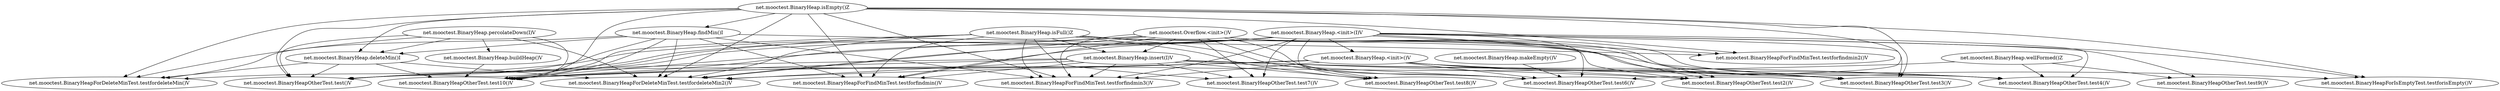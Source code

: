 digraph cmd_method {
	"net.mooctest.BinaryHeap.<init>()V" -> "net.mooctest.BinaryHeapOtherTest.test3()V";
	"net.mooctest.BinaryHeap.<init>()V" -> "net.mooctest.BinaryHeapForIsEmptyTest.testforisEmpty()V";
	"net.mooctest.BinaryHeap.<init>()V" -> "net.mooctest.BinaryHeapOtherTest.test6()V";
	"net.mooctest.BinaryHeap.<init>()V" -> "net.mooctest.BinaryHeapForDeleteMinTest.testfordeleteMin2()V";
	"net.mooctest.BinaryHeap.<init>()V" -> "net.mooctest.BinaryHeapOtherTest.test10()V";
	"net.mooctest.BinaryHeap.<init>()V" -> "net.mooctest.BinaryHeapOtherTest.test4()V";
	"net.mooctest.BinaryHeap.<init>()V" -> "net.mooctest.BinaryHeapOtherTest.test()V";
	"net.mooctest.BinaryHeap.<init>()V" -> "net.mooctest.BinaryHeapOtherTest.test2()V";
	"net.mooctest.BinaryHeap.<init>()V" -> "net.mooctest.BinaryHeapForFindMinTest.testforfindmin3()V";
	"net.mooctest.BinaryHeap.isFull()Z" -> "net.mooctest.BinaryHeap.insert(I)V";
	"net.mooctest.BinaryHeap.isFull()Z" -> "net.mooctest.BinaryHeapOtherTest.test7()V";
	"net.mooctest.BinaryHeap.isFull()Z" -> "net.mooctest.BinaryHeapOtherTest.test2()V";
	"net.mooctest.BinaryHeap.isFull()Z" -> "net.mooctest.BinaryHeapOtherTest.test3()V";
	"net.mooctest.BinaryHeap.isFull()Z" -> "net.mooctest.BinaryHeapOtherTest.test6()V";
	"net.mooctest.BinaryHeap.isFull()Z" -> "net.mooctest.BinaryHeapForDeleteMinTest.testfordeleteMin2()V";
	"net.mooctest.BinaryHeap.isFull()Z" -> "net.mooctest.BinaryHeapOtherTest.test10()V";
	"net.mooctest.BinaryHeap.isFull()Z" -> "net.mooctest.BinaryHeapOtherTest.test4()V";
	"net.mooctest.BinaryHeap.isFull()Z" -> "net.mooctest.BinaryHeapOtherTest.test()V";
	"net.mooctest.BinaryHeap.isFull()Z" -> "net.mooctest.BinaryHeapForFindMinTest.testforfindmin3()V";
	"net.mooctest.BinaryHeap.isFull()Z" -> "net.mooctest.BinaryHeapForFindMinTest.testforfindmin()V";
	"net.mooctest.BinaryHeap.isFull()Z" -> "net.mooctest.BinaryHeapOtherTest.test8()V";
	"net.mooctest.BinaryHeap.insert(I)V" -> "net.mooctest.BinaryHeapOtherTest.test3()V";
	"net.mooctest.BinaryHeap.insert(I)V" -> "net.mooctest.BinaryHeapOtherTest.test6()V";
	"net.mooctest.BinaryHeap.insert(I)V" -> "net.mooctest.BinaryHeapForDeleteMinTest.testfordeleteMin2()V";
	"net.mooctest.BinaryHeap.insert(I)V" -> "net.mooctest.BinaryHeapOtherTest.test10()V";
	"net.mooctest.BinaryHeap.insert(I)V" -> "net.mooctest.BinaryHeapOtherTest.test4()V";
	"net.mooctest.BinaryHeap.insert(I)V" -> "net.mooctest.BinaryHeapOtherTest.test7()V";
	"net.mooctest.BinaryHeap.insert(I)V" -> "net.mooctest.BinaryHeapOtherTest.test()V";
	"net.mooctest.BinaryHeap.insert(I)V" -> "net.mooctest.BinaryHeapOtherTest.test2()V";
	"net.mooctest.BinaryHeap.insert(I)V" -> "net.mooctest.BinaryHeapForFindMinTest.testforfindmin3()V";
	"net.mooctest.BinaryHeap.insert(I)V" -> "net.mooctest.BinaryHeapForFindMinTest.testforfindmin()V";
	"net.mooctest.BinaryHeap.insert(I)V" -> "net.mooctest.BinaryHeapOtherTest.test8()V";
	"net.mooctest.BinaryHeap.percolateDown(I)V" -> "net.mooctest.BinaryHeap.buildHeap()V";
	"net.mooctest.BinaryHeap.percolateDown(I)V" -> "net.mooctest.BinaryHeap.deleteMin()I";
	"net.mooctest.BinaryHeap.percolateDown(I)V" -> "net.mooctest.BinaryHeapForDeleteMinTest.testfordeleteMin2()V";
	"net.mooctest.BinaryHeap.percolateDown(I)V" -> "net.mooctest.BinaryHeapOtherTest.test10()V";
	"net.mooctest.BinaryHeap.percolateDown(I)V" -> "net.mooctest.BinaryHeapOtherTest.test()V";
	"net.mooctest.BinaryHeap.percolateDown(I)V" -> "net.mooctest.BinaryHeapForDeleteMinTest.testfordeleteMin()V";
	"net.mooctest.BinaryHeap.buildHeap()V" -> "net.mooctest.BinaryHeapOtherTest.test10()V";
	"net.mooctest.BinaryHeap.deleteMin()I" -> "net.mooctest.BinaryHeapForDeleteMinTest.testfordeleteMin2()V";
	"net.mooctest.BinaryHeap.deleteMin()I" -> "net.mooctest.BinaryHeapOtherTest.test10()V";
	"net.mooctest.BinaryHeap.deleteMin()I" -> "net.mooctest.BinaryHeapOtherTest.test()V";
	"net.mooctest.BinaryHeap.deleteMin()I" -> "net.mooctest.BinaryHeapForDeleteMinTest.testfordeleteMin()V";
	"net.mooctest.BinaryHeap.wellFormed()Z" -> "net.mooctest.BinaryHeapOtherTest.test9()V";
	"net.mooctest.BinaryHeap.wellFormed()Z" -> "net.mooctest.BinaryHeapOtherTest.test10()V";
	"net.mooctest.BinaryHeap.wellFormed()Z" -> "net.mooctest.BinaryHeapOtherTest.test4()V";
	"net.mooctest.BinaryHeap.findMin()I" -> "net.mooctest.BinaryHeapForFindMinTest.testforfindmin2()V";
	"net.mooctest.BinaryHeap.findMin()I" -> "net.mooctest.BinaryHeapOtherTest.test()V";
	"net.mooctest.BinaryHeap.findMin()I" -> "net.mooctest.BinaryHeapForFindMinTest.testforfindmin3()V";
	"net.mooctest.BinaryHeap.findMin()I" -> "net.mooctest.BinaryHeapForFindMinTest.testforfindmin()V";
	"net.mooctest.BinaryHeap.findMin()I" -> "net.mooctest.BinaryHeap.deleteMin()I";
	"net.mooctest.BinaryHeap.findMin()I" -> "net.mooctest.BinaryHeapForDeleteMinTest.testfordeleteMin2()V";
	"net.mooctest.BinaryHeap.findMin()I" -> "net.mooctest.BinaryHeapOtherTest.test10()V";
	"net.mooctest.BinaryHeap.findMin()I" -> "net.mooctest.BinaryHeapForDeleteMinTest.testfordeleteMin()V";
	"net.mooctest.BinaryHeap.<init>(I)V" -> "net.mooctest.BinaryHeap.<init>()V";
	"net.mooctest.BinaryHeap.<init>(I)V" -> "net.mooctest.BinaryHeapForFindMinTest.testforfindmin2()V";
	"net.mooctest.BinaryHeap.<init>(I)V" -> "net.mooctest.BinaryHeapOtherTest.test9()V";
	"net.mooctest.BinaryHeap.<init>(I)V" -> "net.mooctest.BinaryHeapOtherTest.test7()V";
	"net.mooctest.BinaryHeap.<init>(I)V" -> "net.mooctest.BinaryHeapForDeleteMinTest.testfordeleteMin()V";
	"net.mooctest.BinaryHeap.<init>(I)V" -> "net.mooctest.BinaryHeapForFindMinTest.testforfindmin()V";
	"net.mooctest.BinaryHeap.<init>(I)V" -> "net.mooctest.BinaryHeapOtherTest.test8()V";
	"net.mooctest.BinaryHeap.<init>(I)V" -> "net.mooctest.BinaryHeapOtherTest.test3()V";
	"net.mooctest.BinaryHeap.<init>(I)V" -> "net.mooctest.BinaryHeapForIsEmptyTest.testforisEmpty()V";
	"net.mooctest.BinaryHeap.<init>(I)V" -> "net.mooctest.BinaryHeapOtherTest.test6()V";
	"net.mooctest.BinaryHeap.<init>(I)V" -> "net.mooctest.BinaryHeapForDeleteMinTest.testfordeleteMin2()V";
	"net.mooctest.BinaryHeap.<init>(I)V" -> "net.mooctest.BinaryHeapOtherTest.test10()V";
	"net.mooctest.BinaryHeap.<init>(I)V" -> "net.mooctest.BinaryHeapOtherTest.test4()V";
	"net.mooctest.BinaryHeap.<init>(I)V" -> "net.mooctest.BinaryHeapOtherTest.test()V";
	"net.mooctest.BinaryHeap.<init>(I)V" -> "net.mooctest.BinaryHeapOtherTest.test2()V";
	"net.mooctest.BinaryHeap.<init>(I)V" -> "net.mooctest.BinaryHeapForFindMinTest.testforfindmin3()V";
	"net.mooctest.BinaryHeap.makeEmpty()V" -> "net.mooctest.BinaryHeapOtherTest.test6()V";
	"net.mooctest.Overflow.<init>()V" -> "net.mooctest.BinaryHeap.insert(I)V";
	"net.mooctest.Overflow.<init>()V" -> "net.mooctest.BinaryHeapOtherTest.test3()V";
	"net.mooctest.Overflow.<init>()V" -> "net.mooctest.BinaryHeapOtherTest.test6()V";
	"net.mooctest.Overflow.<init>()V" -> "net.mooctest.BinaryHeapForDeleteMinTest.testfordeleteMin2()V";
	"net.mooctest.Overflow.<init>()V" -> "net.mooctest.BinaryHeapOtherTest.test10()V";
	"net.mooctest.Overflow.<init>()V" -> "net.mooctest.BinaryHeapOtherTest.test4()V";
	"net.mooctest.Overflow.<init>()V" -> "net.mooctest.BinaryHeapOtherTest.test()V";
	"net.mooctest.Overflow.<init>()V" -> "net.mooctest.BinaryHeapOtherTest.test2()V";
	"net.mooctest.Overflow.<init>()V" -> "net.mooctest.BinaryHeapForFindMinTest.testforfindmin3()V";
	"net.mooctest.Overflow.<init>()V" -> "net.mooctest.BinaryHeapOtherTest.test7()V";
	"net.mooctest.Overflow.<init>()V" -> "net.mooctest.BinaryHeapForFindMinTest.testforfindmin()V";
	"net.mooctest.Overflow.<init>()V" -> "net.mooctest.BinaryHeapOtherTest.test8()V";
	"net.mooctest.BinaryHeap.isEmpty()Z" -> "net.mooctest.BinaryHeapOtherTest.test3()V";
	"net.mooctest.BinaryHeap.isEmpty()Z" -> "net.mooctest.BinaryHeapForIsEmptyTest.testforisEmpty()V";
	"net.mooctest.BinaryHeap.isEmpty()Z" -> "net.mooctest.BinaryHeapOtherTest.test6()V";
	"net.mooctest.BinaryHeap.isEmpty()Z" -> "net.mooctest.BinaryHeap.findMin()I";
	"net.mooctest.BinaryHeap.isEmpty()Z" -> "net.mooctest.BinaryHeap.deleteMin()I";
	"net.mooctest.BinaryHeap.isEmpty()Z" -> "net.mooctest.BinaryHeapForDeleteMinTest.testfordeleteMin2()V";
	"net.mooctest.BinaryHeap.isEmpty()Z" -> "net.mooctest.BinaryHeapOtherTest.test10()V";
	"net.mooctest.BinaryHeap.isEmpty()Z" -> "net.mooctest.BinaryHeapOtherTest.test()V";
	"net.mooctest.BinaryHeap.isEmpty()Z" -> "net.mooctest.BinaryHeapForFindMinTest.testforfindmin3()V";
	"net.mooctest.BinaryHeap.isEmpty()Z" -> "net.mooctest.BinaryHeapForFindMinTest.testforfindmin2()V";
	"net.mooctest.BinaryHeap.isEmpty()Z" -> "net.mooctest.BinaryHeapForFindMinTest.testforfindmin()V";
	"net.mooctest.BinaryHeap.isEmpty()Z" -> "net.mooctest.BinaryHeapForDeleteMinTest.testfordeleteMin()V";
}